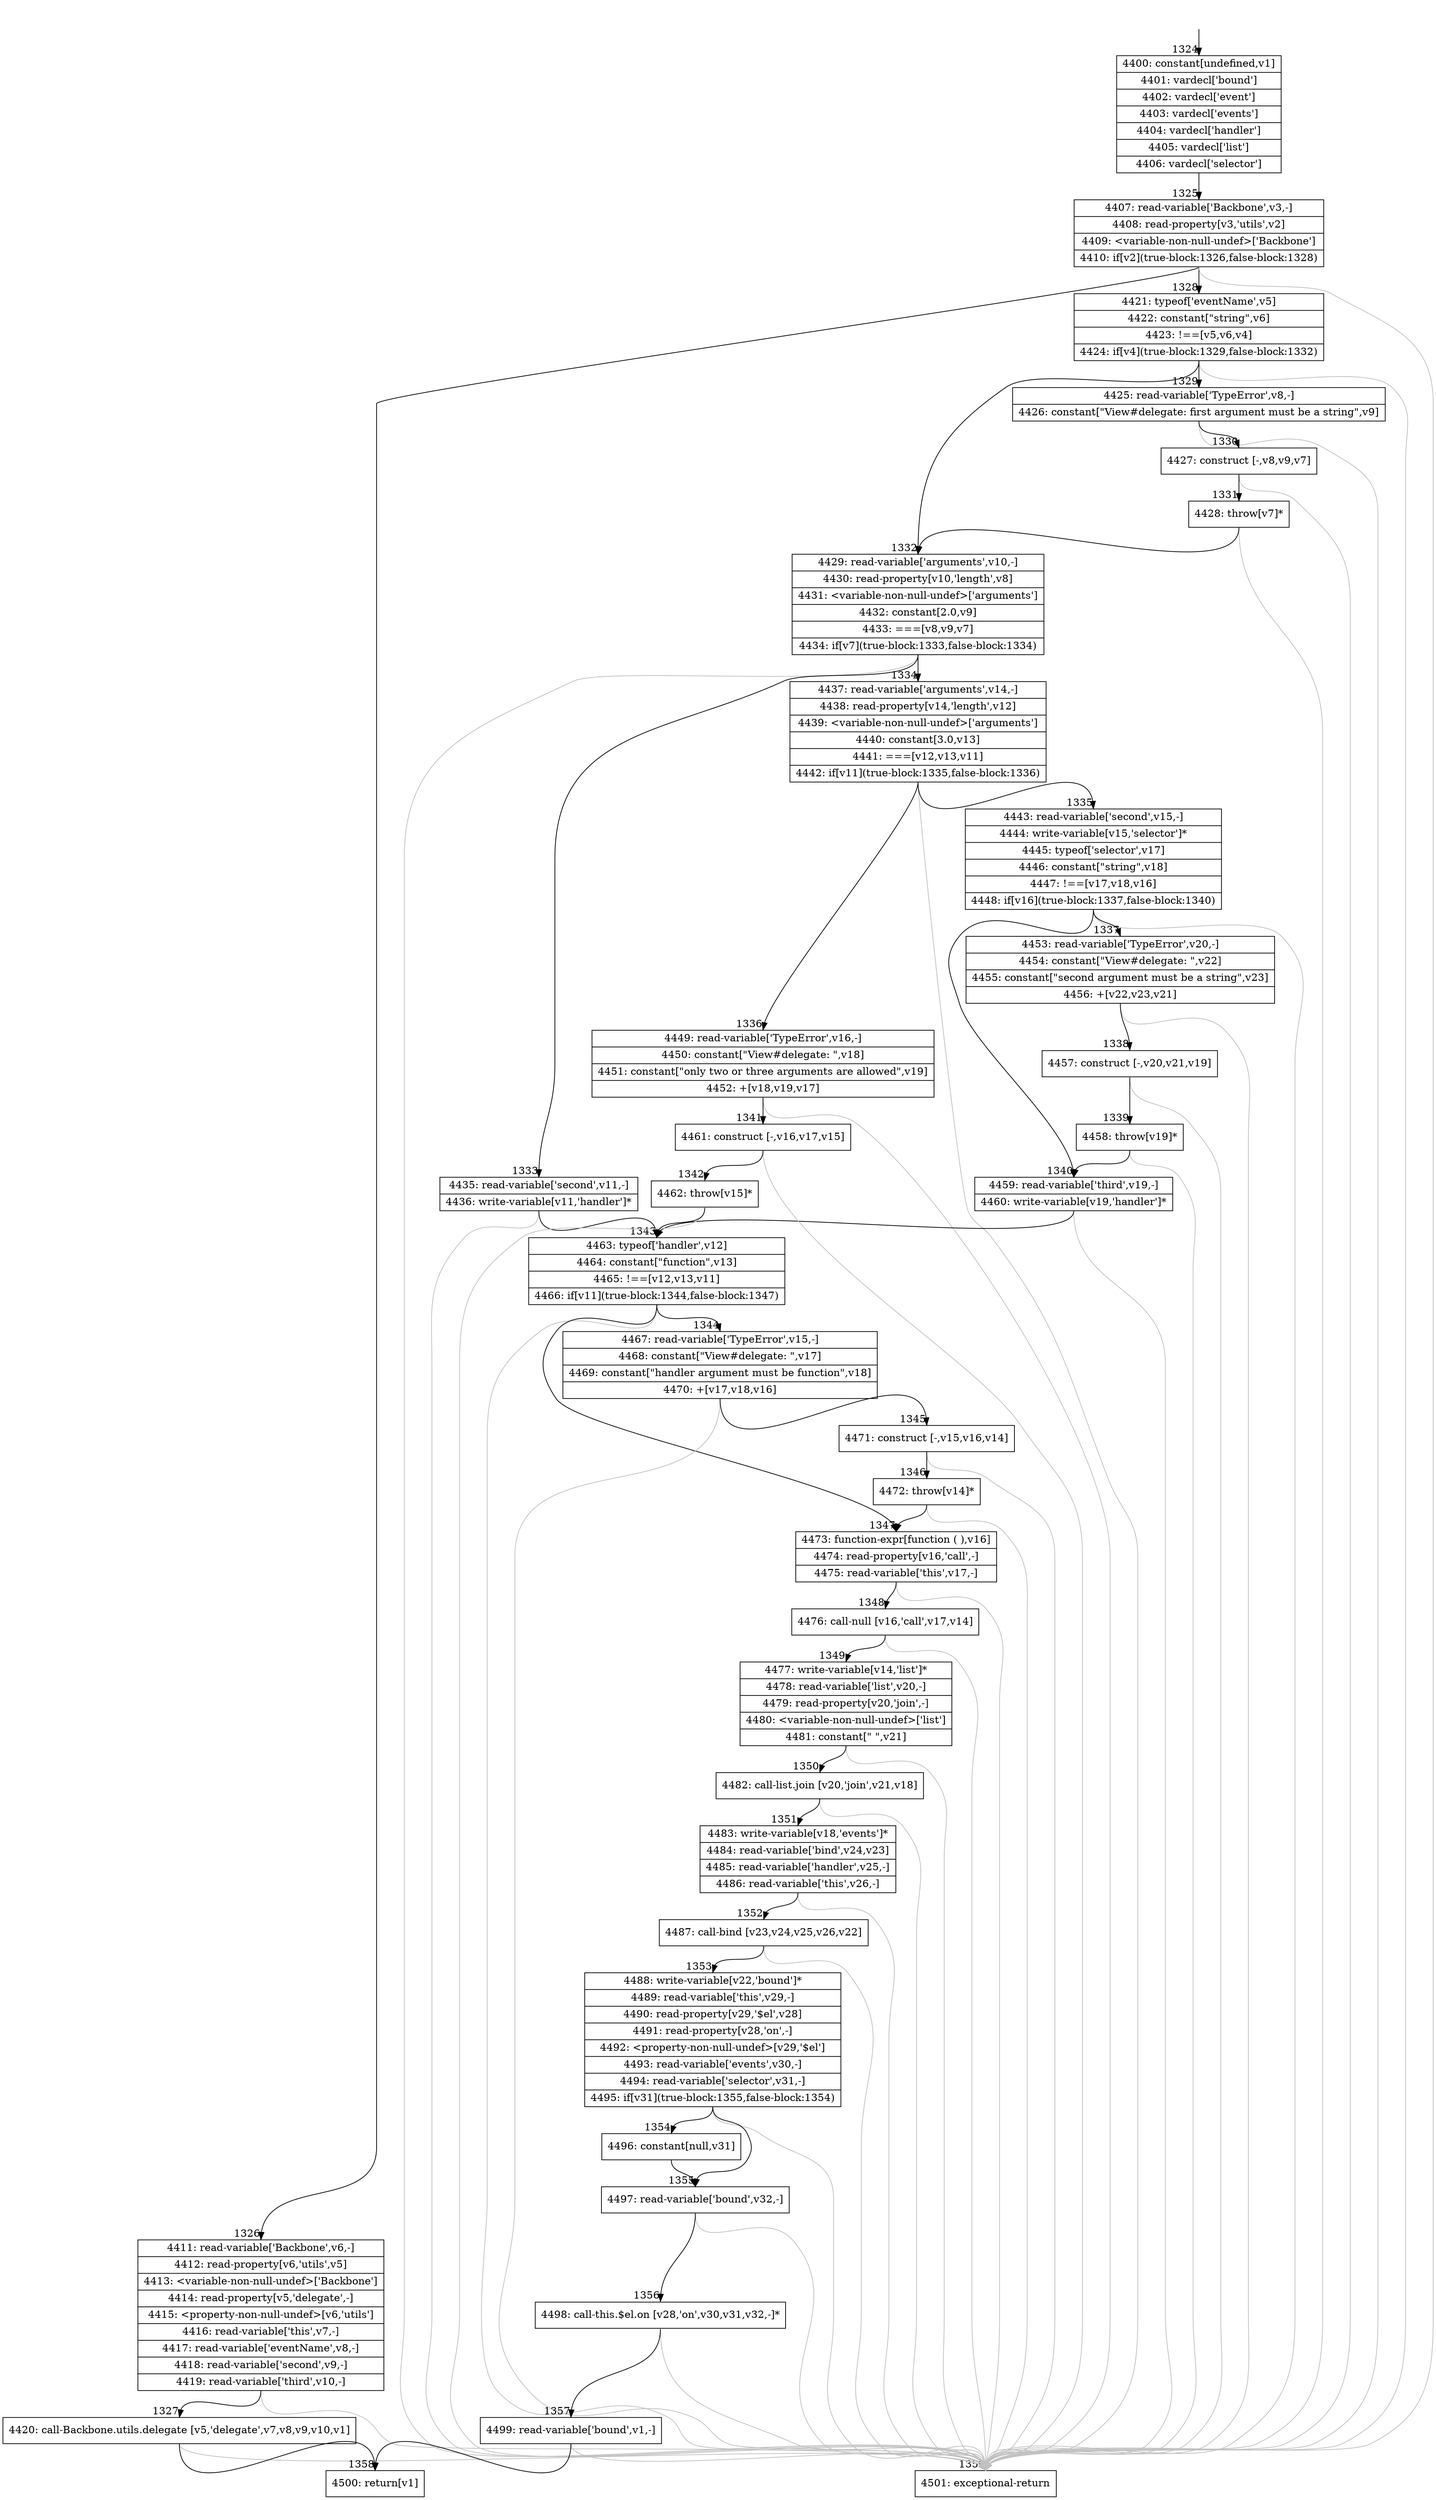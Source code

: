 digraph {
rankdir="TD"
BB_entry116[shape=none,label=""];
BB_entry116 -> BB1324 [tailport=s, headport=n, headlabel="    1324"]
BB1324 [shape=record label="{4400: constant[undefined,v1]|4401: vardecl['bound']|4402: vardecl['event']|4403: vardecl['events']|4404: vardecl['handler']|4405: vardecl['list']|4406: vardecl['selector']}" ] 
BB1324 -> BB1325 [tailport=s, headport=n, headlabel="      1325"]
BB1325 [shape=record label="{4407: read-variable['Backbone',v3,-]|4408: read-property[v3,'utils',v2]|4409: \<variable-non-null-undef\>['Backbone']|4410: if[v2](true-block:1326,false-block:1328)}" ] 
BB1325 -> BB1326 [tailport=s, headport=n, headlabel="      1326"]
BB1325 -> BB1328 [tailport=s, headport=n, headlabel="      1328"]
BB1325 -> BB1359 [tailport=s, headport=n, color=gray, headlabel="      1359"]
BB1326 [shape=record label="{4411: read-variable['Backbone',v6,-]|4412: read-property[v6,'utils',v5]|4413: \<variable-non-null-undef\>['Backbone']|4414: read-property[v5,'delegate',-]|4415: \<property-non-null-undef\>[v6,'utils']|4416: read-variable['this',v7,-]|4417: read-variable['eventName',v8,-]|4418: read-variable['second',v9,-]|4419: read-variable['third',v10,-]}" ] 
BB1326 -> BB1327 [tailport=s, headport=n, headlabel="      1327"]
BB1326 -> BB1359 [tailport=s, headport=n, color=gray]
BB1327 [shape=record label="{4420: call-Backbone.utils.delegate [v5,'delegate',v7,v8,v9,v10,v1]}" ] 
BB1327 -> BB1358 [tailport=s, headport=n, headlabel="      1358"]
BB1327 -> BB1359 [tailport=s, headport=n, color=gray]
BB1328 [shape=record label="{4421: typeof['eventName',v5]|4422: constant[\"string\",v6]|4423: !==[v5,v6,v4]|4424: if[v4](true-block:1329,false-block:1332)}" ] 
BB1328 -> BB1329 [tailport=s, headport=n, headlabel="      1329"]
BB1328 -> BB1332 [tailport=s, headport=n, headlabel="      1332"]
BB1328 -> BB1359 [tailport=s, headport=n, color=gray]
BB1329 [shape=record label="{4425: read-variable['TypeError',v8,-]|4426: constant[\"View#delegate: first argument must be a string\",v9]}" ] 
BB1329 -> BB1330 [tailport=s, headport=n, headlabel="      1330"]
BB1329 -> BB1359 [tailport=s, headport=n, color=gray]
BB1330 [shape=record label="{4427: construct [-,v8,v9,v7]}" ] 
BB1330 -> BB1331 [tailport=s, headport=n, headlabel="      1331"]
BB1330 -> BB1359 [tailport=s, headport=n, color=gray]
BB1331 [shape=record label="{4428: throw[v7]*}" ] 
BB1331 -> BB1332 [tailport=s, headport=n]
BB1331 -> BB1359 [tailport=s, headport=n, color=gray]
BB1332 [shape=record label="{4429: read-variable['arguments',v10,-]|4430: read-property[v10,'length',v8]|4431: \<variable-non-null-undef\>['arguments']|4432: constant[2.0,v9]|4433: ===[v8,v9,v7]|4434: if[v7](true-block:1333,false-block:1334)}" ] 
BB1332 -> BB1333 [tailport=s, headport=n, headlabel="      1333"]
BB1332 -> BB1334 [tailport=s, headport=n, headlabel="      1334"]
BB1332 -> BB1359 [tailport=s, headport=n, color=gray]
BB1333 [shape=record label="{4435: read-variable['second',v11,-]|4436: write-variable[v11,'handler']*}" ] 
BB1333 -> BB1343 [tailport=s, headport=n, headlabel="      1343"]
BB1333 -> BB1359 [tailport=s, headport=n, color=gray]
BB1334 [shape=record label="{4437: read-variable['arguments',v14,-]|4438: read-property[v14,'length',v12]|4439: \<variable-non-null-undef\>['arguments']|4440: constant[3.0,v13]|4441: ===[v12,v13,v11]|4442: if[v11](true-block:1335,false-block:1336)}" ] 
BB1334 -> BB1335 [tailport=s, headport=n, headlabel="      1335"]
BB1334 -> BB1336 [tailport=s, headport=n, headlabel="      1336"]
BB1334 -> BB1359 [tailport=s, headport=n, color=gray]
BB1335 [shape=record label="{4443: read-variable['second',v15,-]|4444: write-variable[v15,'selector']*|4445: typeof['selector',v17]|4446: constant[\"string\",v18]|4447: !==[v17,v18,v16]|4448: if[v16](true-block:1337,false-block:1340)}" ] 
BB1335 -> BB1337 [tailport=s, headport=n, headlabel="      1337"]
BB1335 -> BB1340 [tailport=s, headport=n, headlabel="      1340"]
BB1335 -> BB1359 [tailport=s, headport=n, color=gray]
BB1336 [shape=record label="{4449: read-variable['TypeError',v16,-]|4450: constant[\"View#delegate: \",v18]|4451: constant[\"only two or three arguments are allowed\",v19]|4452: +[v18,v19,v17]}" ] 
BB1336 -> BB1341 [tailport=s, headport=n, headlabel="      1341"]
BB1336 -> BB1359 [tailport=s, headport=n, color=gray]
BB1337 [shape=record label="{4453: read-variable['TypeError',v20,-]|4454: constant[\"View#delegate: \",v22]|4455: constant[\"second argument must be a string\",v23]|4456: +[v22,v23,v21]}" ] 
BB1337 -> BB1338 [tailport=s, headport=n, headlabel="      1338"]
BB1337 -> BB1359 [tailport=s, headport=n, color=gray]
BB1338 [shape=record label="{4457: construct [-,v20,v21,v19]}" ] 
BB1338 -> BB1339 [tailport=s, headport=n, headlabel="      1339"]
BB1338 -> BB1359 [tailport=s, headport=n, color=gray]
BB1339 [shape=record label="{4458: throw[v19]*}" ] 
BB1339 -> BB1340 [tailport=s, headport=n]
BB1339 -> BB1359 [tailport=s, headport=n, color=gray]
BB1340 [shape=record label="{4459: read-variable['third',v19,-]|4460: write-variable[v19,'handler']*}" ] 
BB1340 -> BB1343 [tailport=s, headport=n]
BB1340 -> BB1359 [tailport=s, headport=n, color=gray]
BB1341 [shape=record label="{4461: construct [-,v16,v17,v15]}" ] 
BB1341 -> BB1342 [tailport=s, headport=n, headlabel="      1342"]
BB1341 -> BB1359 [tailport=s, headport=n, color=gray]
BB1342 [shape=record label="{4462: throw[v15]*}" ] 
BB1342 -> BB1343 [tailport=s, headport=n]
BB1342 -> BB1359 [tailport=s, headport=n, color=gray]
BB1343 [shape=record label="{4463: typeof['handler',v12]|4464: constant[\"function\",v13]|4465: !==[v12,v13,v11]|4466: if[v11](true-block:1344,false-block:1347)}" ] 
BB1343 -> BB1344 [tailport=s, headport=n, headlabel="      1344"]
BB1343 -> BB1347 [tailport=s, headport=n, headlabel="      1347"]
BB1343 -> BB1359 [tailport=s, headport=n, color=gray]
BB1344 [shape=record label="{4467: read-variable['TypeError',v15,-]|4468: constant[\"View#delegate: \",v17]|4469: constant[\"handler argument must be function\",v18]|4470: +[v17,v18,v16]}" ] 
BB1344 -> BB1345 [tailport=s, headport=n, headlabel="      1345"]
BB1344 -> BB1359 [tailport=s, headport=n, color=gray]
BB1345 [shape=record label="{4471: construct [-,v15,v16,v14]}" ] 
BB1345 -> BB1346 [tailport=s, headport=n, headlabel="      1346"]
BB1345 -> BB1359 [tailport=s, headport=n, color=gray]
BB1346 [shape=record label="{4472: throw[v14]*}" ] 
BB1346 -> BB1347 [tailport=s, headport=n]
BB1346 -> BB1359 [tailport=s, headport=n, color=gray]
BB1347 [shape=record label="{4473: function-expr[function ( ),v16]|4474: read-property[v16,'call',-]|4475: read-variable['this',v17,-]}" ] 
BB1347 -> BB1348 [tailport=s, headport=n, headlabel="      1348"]
BB1347 -> BB1359 [tailport=s, headport=n, color=gray]
BB1348 [shape=record label="{4476: call-null [v16,'call',v17,v14]}" ] 
BB1348 -> BB1349 [tailport=s, headport=n, headlabel="      1349"]
BB1348 -> BB1359 [tailport=s, headport=n, color=gray]
BB1349 [shape=record label="{4477: write-variable[v14,'list']*|4478: read-variable['list',v20,-]|4479: read-property[v20,'join',-]|4480: \<variable-non-null-undef\>['list']|4481: constant[\" \",v21]}" ] 
BB1349 -> BB1350 [tailport=s, headport=n, headlabel="      1350"]
BB1349 -> BB1359 [tailport=s, headport=n, color=gray]
BB1350 [shape=record label="{4482: call-list.join [v20,'join',v21,v18]}" ] 
BB1350 -> BB1351 [tailport=s, headport=n, headlabel="      1351"]
BB1350 -> BB1359 [tailport=s, headport=n, color=gray]
BB1351 [shape=record label="{4483: write-variable[v18,'events']*|4484: read-variable['bind',v24,v23]|4485: read-variable['handler',v25,-]|4486: read-variable['this',v26,-]}" ] 
BB1351 -> BB1352 [tailport=s, headport=n, headlabel="      1352"]
BB1351 -> BB1359 [tailport=s, headport=n, color=gray]
BB1352 [shape=record label="{4487: call-bind [v23,v24,v25,v26,v22]}" ] 
BB1352 -> BB1353 [tailport=s, headport=n, headlabel="      1353"]
BB1352 -> BB1359 [tailport=s, headport=n, color=gray]
BB1353 [shape=record label="{4488: write-variable[v22,'bound']*|4489: read-variable['this',v29,-]|4490: read-property[v29,'$el',v28]|4491: read-property[v28,'on',-]|4492: \<property-non-null-undef\>[v29,'$el']|4493: read-variable['events',v30,-]|4494: read-variable['selector',v31,-]|4495: if[v31](true-block:1355,false-block:1354)}" ] 
BB1353 -> BB1355 [tailport=s, headport=n, headlabel="      1355"]
BB1353 -> BB1354 [tailport=s, headport=n, headlabel="      1354"]
BB1353 -> BB1359 [tailport=s, headport=n, color=gray]
BB1354 [shape=record label="{4496: constant[null,v31]}" ] 
BB1354 -> BB1355 [tailport=s, headport=n]
BB1355 [shape=record label="{4497: read-variable['bound',v32,-]}" ] 
BB1355 -> BB1356 [tailport=s, headport=n, headlabel="      1356"]
BB1355 -> BB1359 [tailport=s, headport=n, color=gray]
BB1356 [shape=record label="{4498: call-this.$el.on [v28,'on',v30,v31,v32,-]*}" ] 
BB1356 -> BB1357 [tailport=s, headport=n, headlabel="      1357"]
BB1356 -> BB1359 [tailport=s, headport=n, color=gray]
BB1357 [shape=record label="{4499: read-variable['bound',v1,-]}" ] 
BB1357 -> BB1358 [tailport=s, headport=n]
BB1357 -> BB1359 [tailport=s, headport=n, color=gray]
BB1358 [shape=record label="{4500: return[v1]}" ] 
BB1359 [shape=record label="{4501: exceptional-return}" ] 
//#$~ 1239
}
